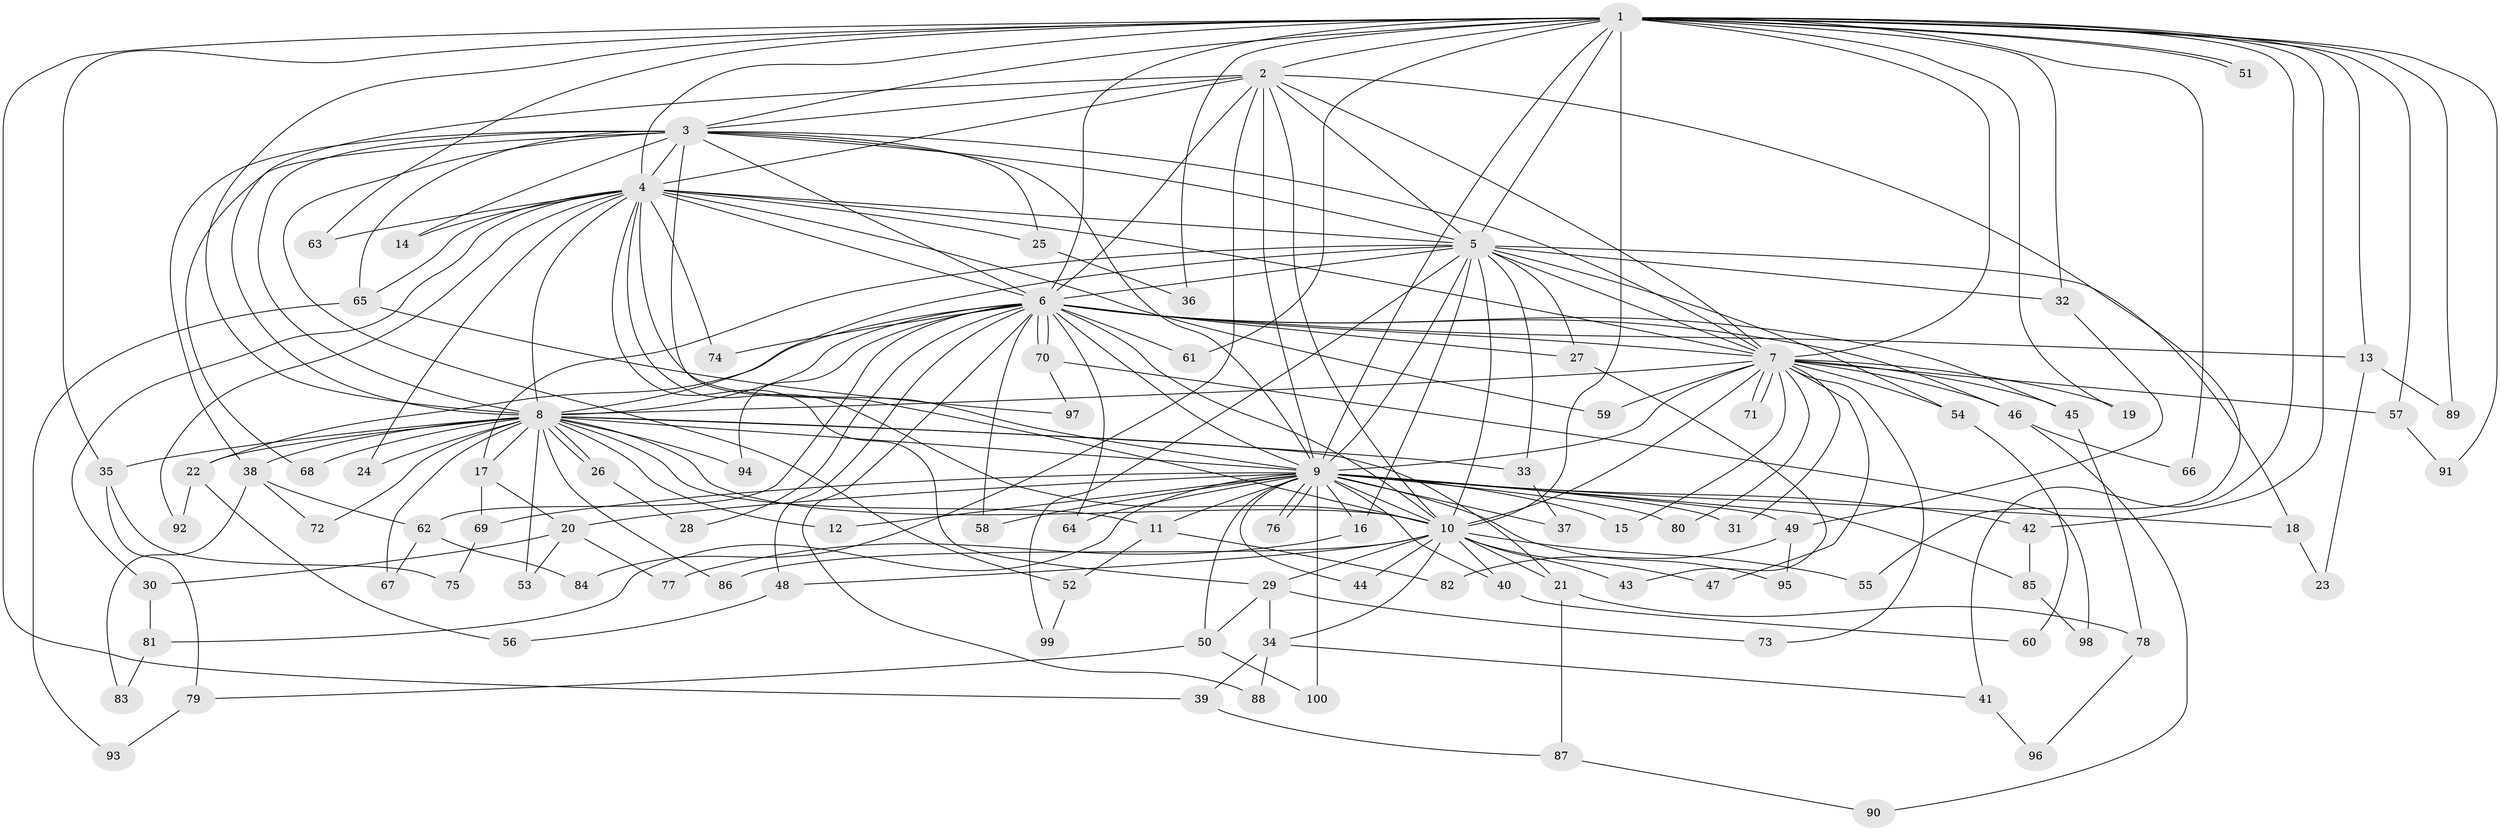 // Generated by graph-tools (version 1.1) at 2025/49/03/09/25 03:49:41]
// undirected, 100 vertices, 225 edges
graph export_dot {
graph [start="1"]
  node [color=gray90,style=filled];
  1;
  2;
  3;
  4;
  5;
  6;
  7;
  8;
  9;
  10;
  11;
  12;
  13;
  14;
  15;
  16;
  17;
  18;
  19;
  20;
  21;
  22;
  23;
  24;
  25;
  26;
  27;
  28;
  29;
  30;
  31;
  32;
  33;
  34;
  35;
  36;
  37;
  38;
  39;
  40;
  41;
  42;
  43;
  44;
  45;
  46;
  47;
  48;
  49;
  50;
  51;
  52;
  53;
  54;
  55;
  56;
  57;
  58;
  59;
  60;
  61;
  62;
  63;
  64;
  65;
  66;
  67;
  68;
  69;
  70;
  71;
  72;
  73;
  74;
  75;
  76;
  77;
  78;
  79;
  80;
  81;
  82;
  83;
  84;
  85;
  86;
  87;
  88;
  89;
  90;
  91;
  92;
  93;
  94;
  95;
  96;
  97;
  98;
  99;
  100;
  1 -- 2;
  1 -- 3;
  1 -- 4;
  1 -- 5;
  1 -- 6;
  1 -- 7;
  1 -- 8;
  1 -- 9;
  1 -- 10;
  1 -- 13;
  1 -- 19;
  1 -- 32;
  1 -- 35;
  1 -- 36;
  1 -- 39;
  1 -- 41;
  1 -- 42;
  1 -- 51;
  1 -- 51;
  1 -- 57;
  1 -- 61;
  1 -- 63;
  1 -- 66;
  1 -- 89;
  1 -- 91;
  2 -- 3;
  2 -- 4;
  2 -- 5;
  2 -- 6;
  2 -- 7;
  2 -- 8;
  2 -- 9;
  2 -- 10;
  2 -- 55;
  2 -- 84;
  3 -- 4;
  3 -- 5;
  3 -- 6;
  3 -- 7;
  3 -- 8;
  3 -- 9;
  3 -- 10;
  3 -- 14;
  3 -- 25;
  3 -- 38;
  3 -- 52;
  3 -- 65;
  3 -- 68;
  4 -- 5;
  4 -- 6;
  4 -- 7;
  4 -- 8;
  4 -- 9;
  4 -- 10;
  4 -- 14;
  4 -- 24;
  4 -- 25;
  4 -- 29;
  4 -- 30;
  4 -- 59;
  4 -- 63;
  4 -- 65;
  4 -- 74;
  4 -- 92;
  5 -- 6;
  5 -- 7;
  5 -- 8;
  5 -- 9;
  5 -- 10;
  5 -- 16;
  5 -- 17;
  5 -- 18;
  5 -- 27;
  5 -- 32;
  5 -- 33;
  5 -- 54;
  5 -- 99;
  6 -- 7;
  6 -- 8;
  6 -- 9;
  6 -- 10;
  6 -- 13;
  6 -- 22;
  6 -- 27;
  6 -- 28;
  6 -- 45;
  6 -- 46;
  6 -- 48;
  6 -- 58;
  6 -- 61;
  6 -- 62;
  6 -- 64;
  6 -- 70;
  6 -- 70;
  6 -- 74;
  6 -- 88;
  6 -- 94;
  7 -- 8;
  7 -- 9;
  7 -- 10;
  7 -- 15;
  7 -- 19;
  7 -- 31;
  7 -- 45;
  7 -- 46;
  7 -- 47;
  7 -- 54;
  7 -- 57;
  7 -- 59;
  7 -- 71;
  7 -- 71;
  7 -- 73;
  7 -- 80;
  8 -- 9;
  8 -- 10;
  8 -- 11;
  8 -- 12;
  8 -- 17;
  8 -- 21;
  8 -- 22;
  8 -- 24;
  8 -- 26;
  8 -- 26;
  8 -- 33;
  8 -- 35;
  8 -- 38;
  8 -- 53;
  8 -- 67;
  8 -- 68;
  8 -- 72;
  8 -- 86;
  8 -- 94;
  9 -- 10;
  9 -- 11;
  9 -- 12;
  9 -- 15;
  9 -- 16;
  9 -- 18;
  9 -- 20;
  9 -- 31;
  9 -- 37;
  9 -- 40;
  9 -- 42;
  9 -- 44;
  9 -- 49;
  9 -- 50;
  9 -- 58;
  9 -- 64;
  9 -- 69;
  9 -- 76;
  9 -- 76;
  9 -- 80;
  9 -- 81;
  9 -- 85;
  9 -- 95;
  9 -- 100;
  10 -- 21;
  10 -- 29;
  10 -- 34;
  10 -- 40;
  10 -- 43;
  10 -- 44;
  10 -- 47;
  10 -- 48;
  10 -- 55;
  10 -- 86;
  11 -- 52;
  11 -- 82;
  13 -- 23;
  13 -- 89;
  16 -- 77;
  17 -- 20;
  17 -- 69;
  18 -- 23;
  20 -- 30;
  20 -- 53;
  20 -- 77;
  21 -- 78;
  21 -- 87;
  22 -- 56;
  22 -- 92;
  25 -- 36;
  26 -- 28;
  27 -- 43;
  29 -- 34;
  29 -- 50;
  29 -- 73;
  30 -- 81;
  32 -- 49;
  33 -- 37;
  34 -- 39;
  34 -- 41;
  34 -- 88;
  35 -- 75;
  35 -- 79;
  38 -- 62;
  38 -- 72;
  38 -- 83;
  39 -- 87;
  40 -- 60;
  41 -- 96;
  42 -- 85;
  45 -- 78;
  46 -- 66;
  46 -- 90;
  48 -- 56;
  49 -- 82;
  49 -- 95;
  50 -- 79;
  50 -- 100;
  52 -- 99;
  54 -- 60;
  57 -- 91;
  62 -- 67;
  62 -- 84;
  65 -- 93;
  65 -- 97;
  69 -- 75;
  70 -- 97;
  70 -- 98;
  78 -- 96;
  79 -- 93;
  81 -- 83;
  85 -- 98;
  87 -- 90;
}
